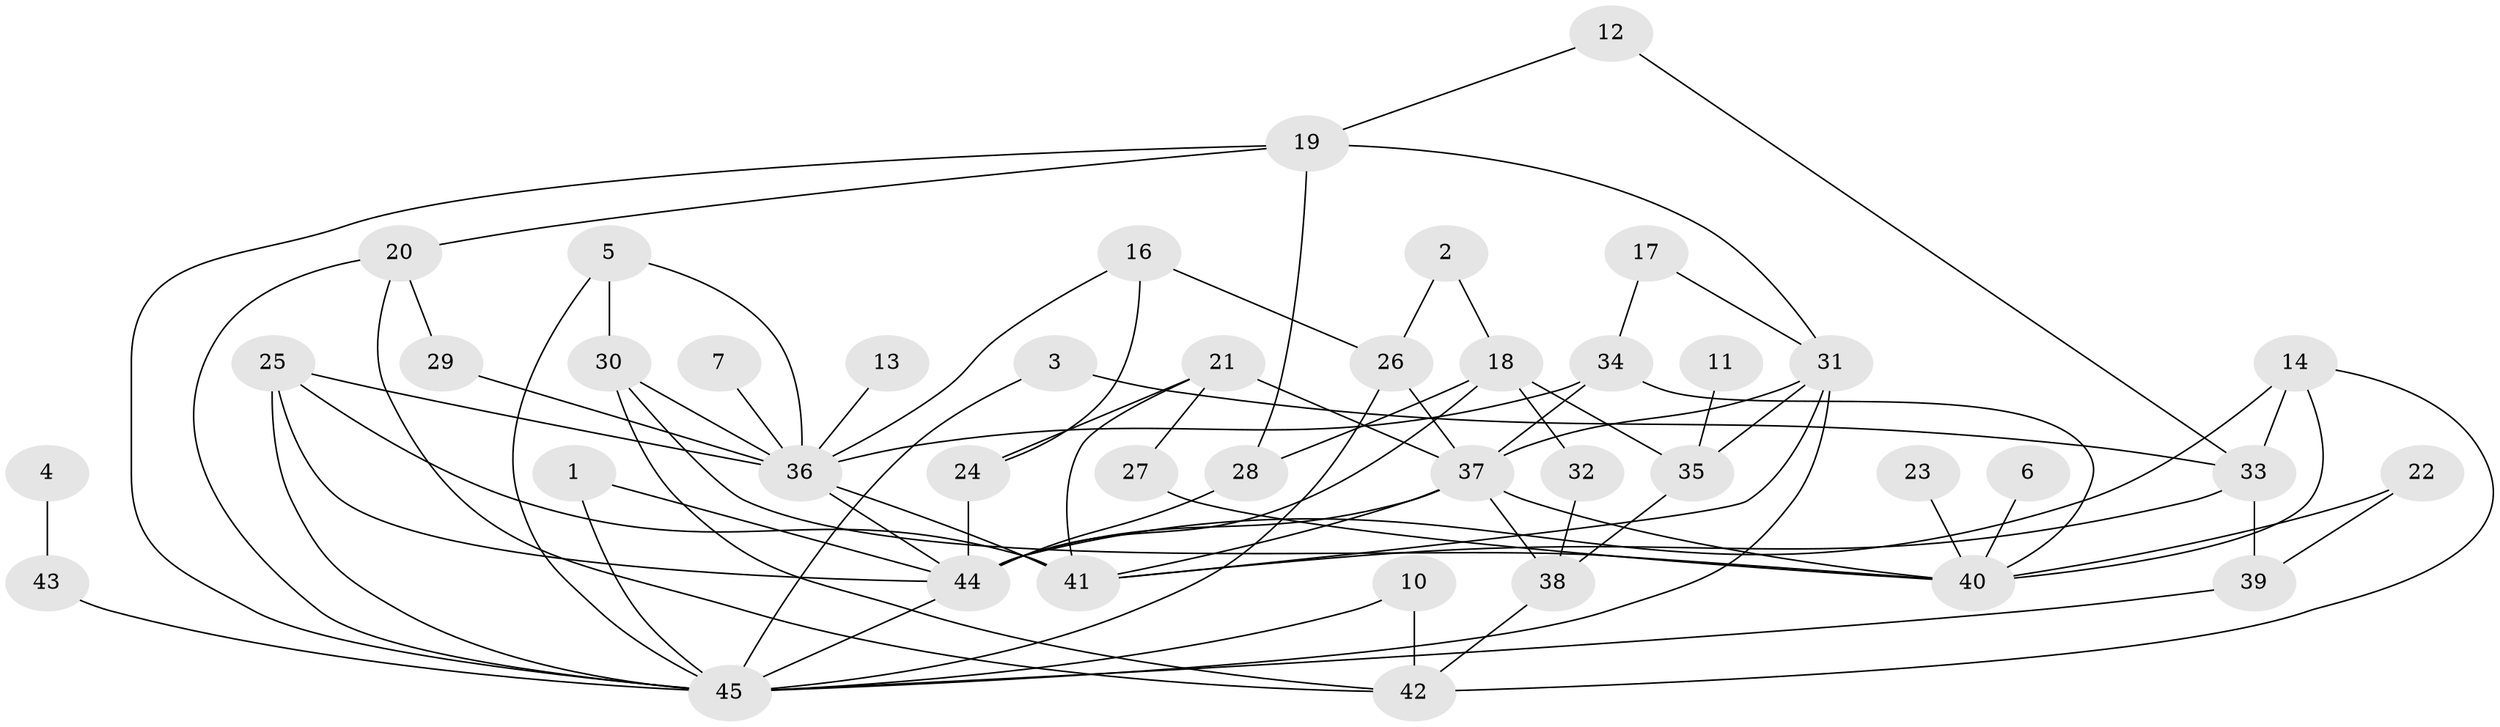 // original degree distribution, {2: 0.26666666666666666, 4: 0.2222222222222222, 3: 0.17777777777777778, 1: 0.16666666666666666, 6: 0.022222222222222223, 0: 0.03333333333333333, 8: 0.011111111111111112, 5: 0.1}
// Generated by graph-tools (version 1.1) at 2025/25/03/09/25 03:25:13]
// undirected, 42 vertices, 79 edges
graph export_dot {
graph [start="1"]
  node [color=gray90,style=filled];
  1;
  2;
  3;
  4;
  5;
  6;
  7;
  10;
  11;
  12;
  13;
  14;
  16;
  17;
  18;
  19;
  20;
  21;
  22;
  23;
  24;
  25;
  26;
  27;
  28;
  29;
  30;
  31;
  32;
  33;
  34;
  35;
  36;
  37;
  38;
  39;
  40;
  41;
  42;
  43;
  44;
  45;
  1 -- 44 [weight=1.0];
  1 -- 45 [weight=1.0];
  2 -- 18 [weight=1.0];
  2 -- 26 [weight=1.0];
  3 -- 33 [weight=1.0];
  3 -- 45 [weight=1.0];
  4 -- 43 [weight=1.0];
  5 -- 30 [weight=1.0];
  5 -- 36 [weight=1.0];
  5 -- 45 [weight=1.0];
  6 -- 40 [weight=1.0];
  7 -- 36 [weight=1.0];
  10 -- 42 [weight=1.0];
  10 -- 45 [weight=1.0];
  11 -- 35 [weight=1.0];
  12 -- 19 [weight=1.0];
  12 -- 33 [weight=1.0];
  13 -- 36 [weight=1.0];
  14 -- 33 [weight=1.0];
  14 -- 40 [weight=1.0];
  14 -- 42 [weight=1.0];
  14 -- 44 [weight=1.0];
  16 -- 24 [weight=1.0];
  16 -- 26 [weight=1.0];
  16 -- 36 [weight=1.0];
  17 -- 31 [weight=1.0];
  17 -- 34 [weight=1.0];
  18 -- 28 [weight=1.0];
  18 -- 32 [weight=1.0];
  18 -- 35 [weight=1.0];
  18 -- 44 [weight=1.0];
  19 -- 20 [weight=1.0];
  19 -- 28 [weight=1.0];
  19 -- 31 [weight=1.0];
  19 -- 45 [weight=1.0];
  20 -- 29 [weight=1.0];
  20 -- 42 [weight=1.0];
  20 -- 45 [weight=1.0];
  21 -- 24 [weight=1.0];
  21 -- 27 [weight=1.0];
  21 -- 37 [weight=2.0];
  21 -- 41 [weight=1.0];
  22 -- 39 [weight=1.0];
  22 -- 40 [weight=1.0];
  23 -- 40 [weight=1.0];
  24 -- 44 [weight=1.0];
  25 -- 36 [weight=1.0];
  25 -- 41 [weight=2.0];
  25 -- 44 [weight=1.0];
  25 -- 45 [weight=1.0];
  26 -- 37 [weight=1.0];
  26 -- 45 [weight=1.0];
  27 -- 40 [weight=1.0];
  28 -- 44 [weight=1.0];
  29 -- 36 [weight=1.0];
  30 -- 36 [weight=1.0];
  30 -- 40 [weight=1.0];
  30 -- 42 [weight=1.0];
  31 -- 35 [weight=1.0];
  31 -- 37 [weight=2.0];
  31 -- 41 [weight=1.0];
  31 -- 45 [weight=1.0];
  32 -- 38 [weight=1.0];
  33 -- 39 [weight=2.0];
  33 -- 41 [weight=1.0];
  34 -- 36 [weight=1.0];
  34 -- 37 [weight=1.0];
  34 -- 40 [weight=1.0];
  35 -- 38 [weight=1.0];
  36 -- 41 [weight=1.0];
  36 -- 44 [weight=1.0];
  37 -- 38 [weight=1.0];
  37 -- 40 [weight=1.0];
  37 -- 41 [weight=1.0];
  37 -- 44 [weight=1.0];
  38 -- 42 [weight=1.0];
  39 -- 45 [weight=1.0];
  43 -- 45 [weight=1.0];
  44 -- 45 [weight=1.0];
}
